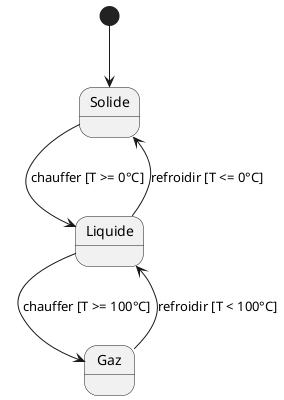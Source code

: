 @startuml H2O

[*] --> Solide

state Solide
state Liquide
state Gaz

Solide --> Liquide : chauffer [T >= 0°C]
Liquide --> Solide : refroidir [T <= 0°C]

Liquide --> Gaz    : chauffer [T >= 100°C]
Gaz --> Liquide    : refroidir [T < 100°C]

@enduml